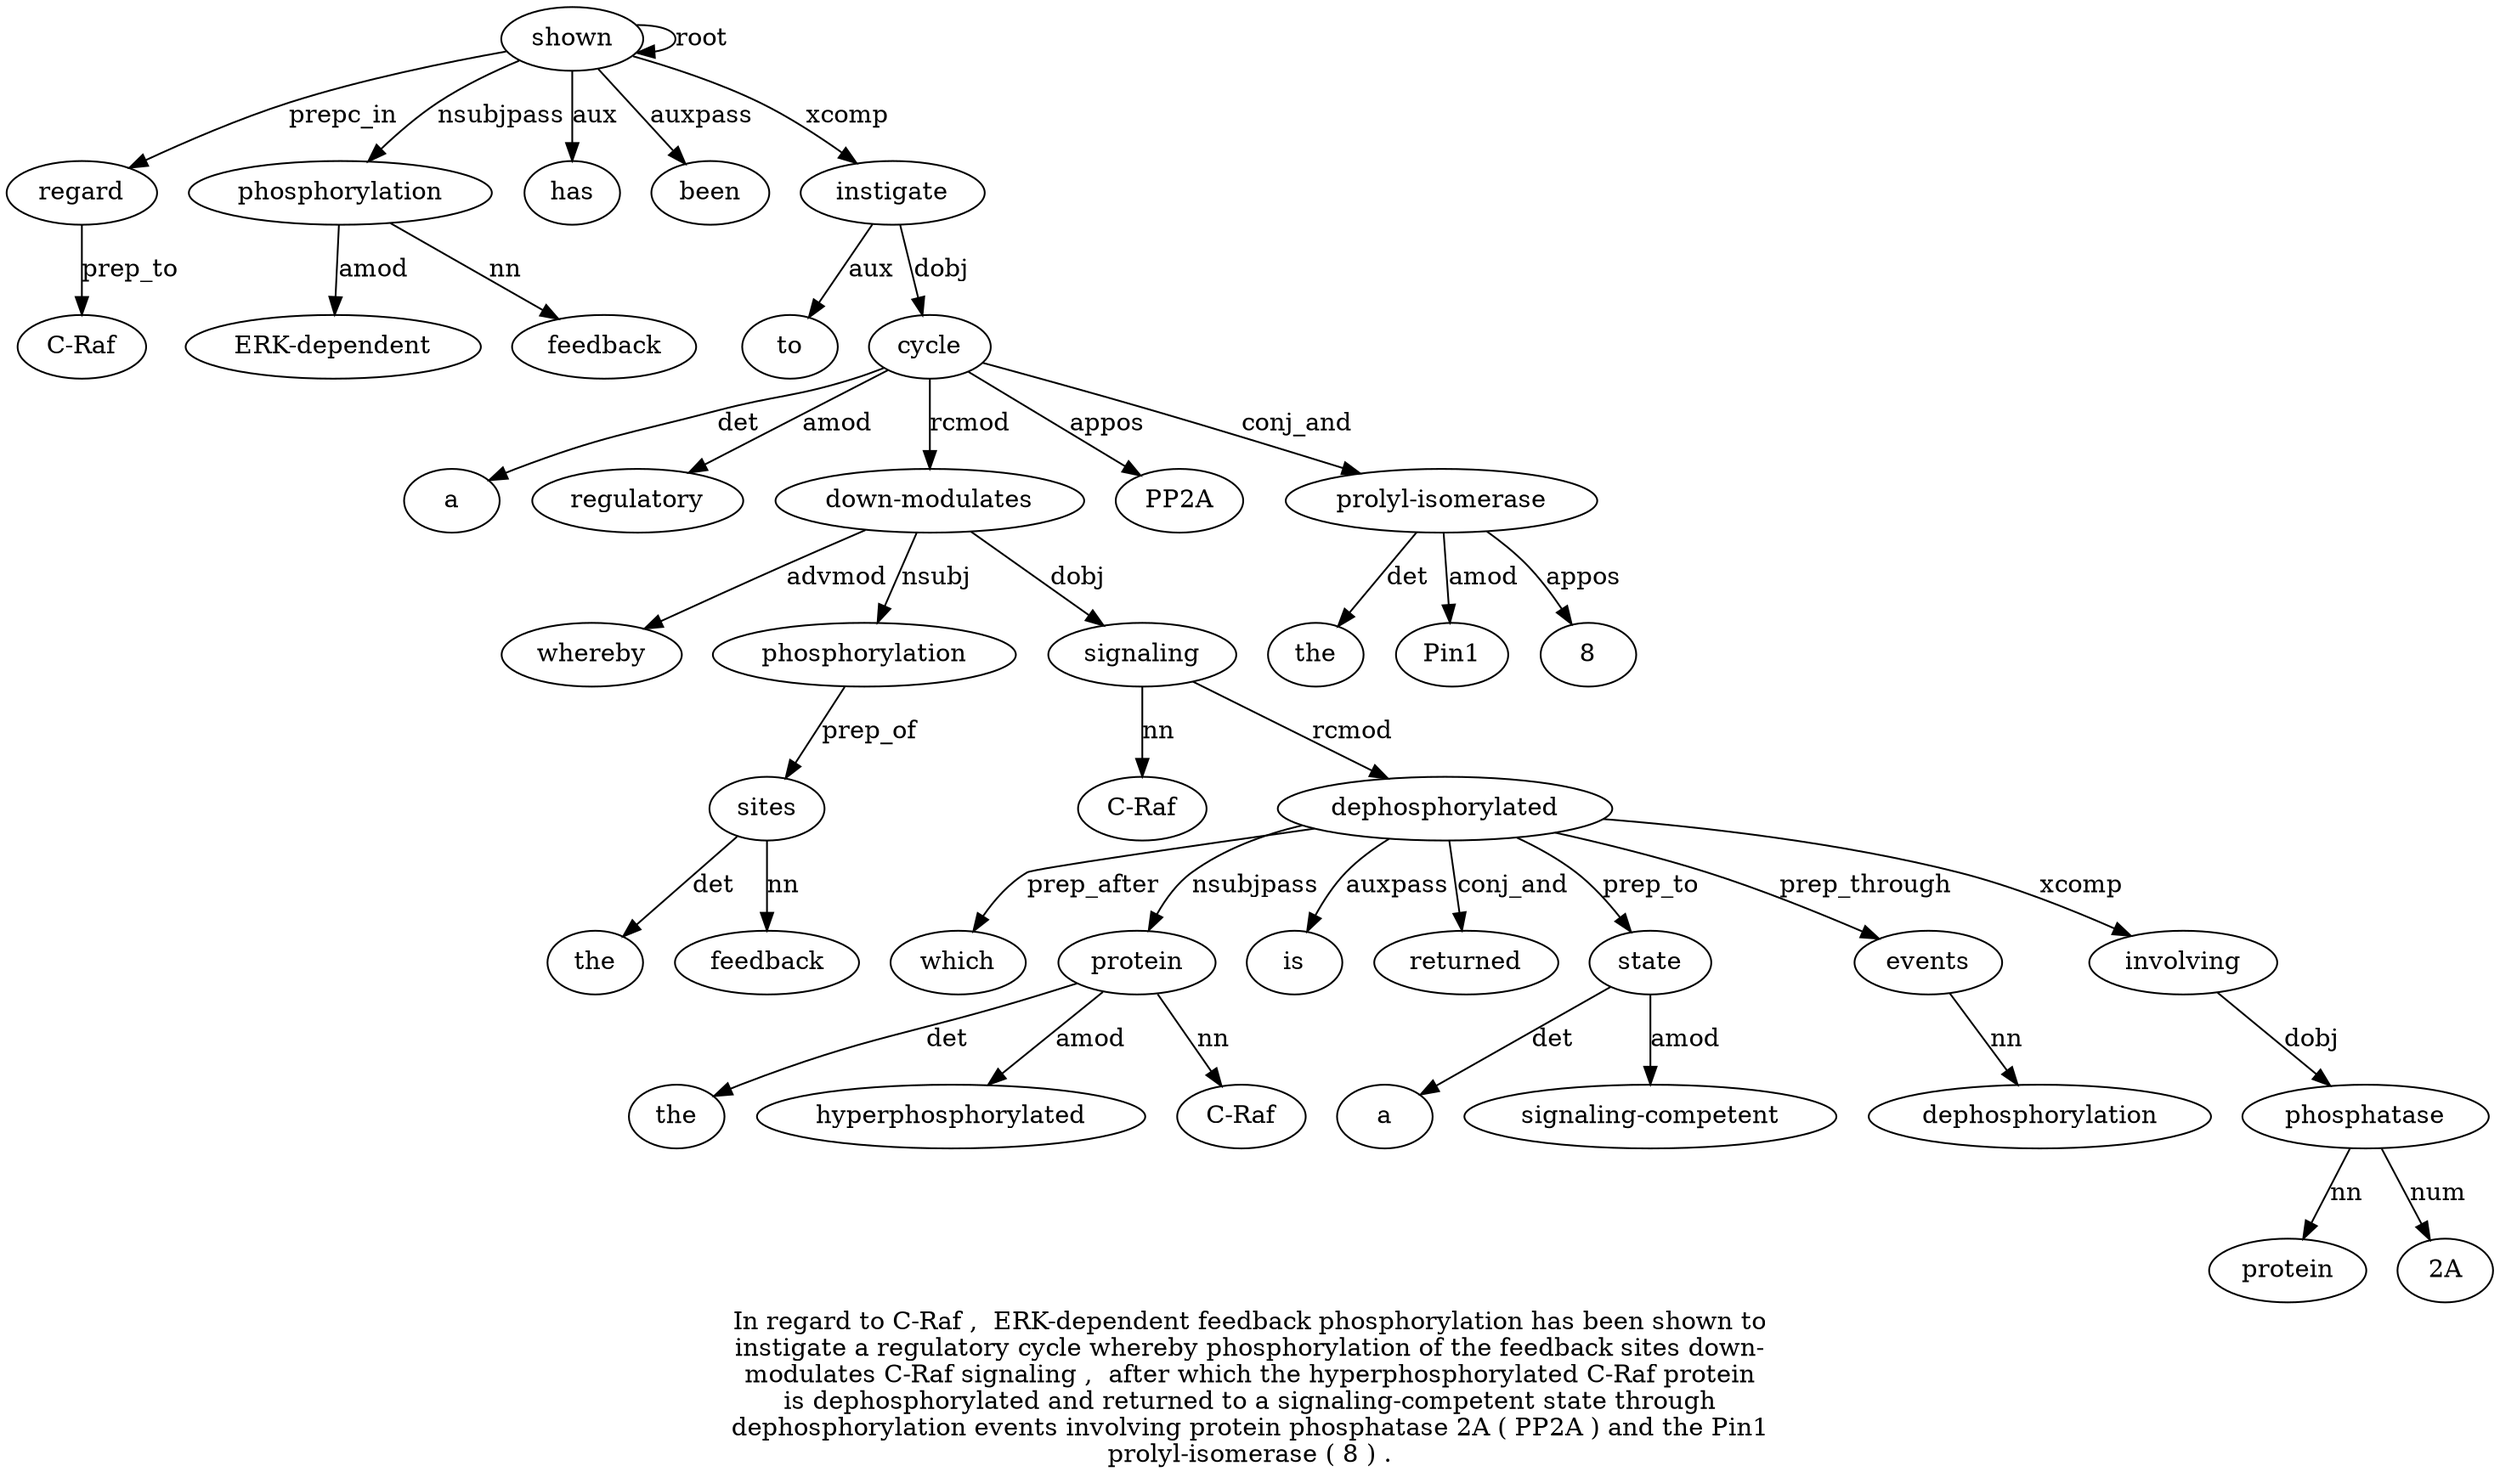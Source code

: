 digraph "In regard to C-Raf ,  ERK-dependent feedback phosphorylation has been shown to instigate a regulatory cycle whereby phosphorylation of the feedback sites down-modulates C-Raf signaling ,  after which the hyperphosphorylated C-Raf protein is dephosphorylated and returned to a signaling-competent state through dephosphorylation events involving protein phosphatase 2A ( PP2A ) and the Pin1 prolyl-isomerase ( 8 ) ." {
label="In regard to C-Raf ,  ERK-dependent feedback phosphorylation has been shown to
instigate a regulatory cycle whereby phosphorylation of the feedback sites down-
modulates C-Raf signaling ,  after which the hyperphosphorylated C-Raf protein
is dephosphorylated and returned to a signaling-competent state through
dephosphorylation events involving protein phosphatase 2A ( PP2A ) and the Pin1
prolyl-isomerase ( 8 ) .";
shown11 [style=filled, fillcolor=white, label=shown];
regard2 [style=filled, fillcolor=white, label=regard];
shown11 -> regard2  [label=prepc_in];
"C-Raf4" [style=filled, fillcolor=white, label="C-Raf"];
regard2 -> "C-Raf4"  [label=prep_to];
phosphorylation8 [style=filled, fillcolor=white, label=phosphorylation];
"ERK-dependent6" [style=filled, fillcolor=white, label="ERK-dependent"];
phosphorylation8 -> "ERK-dependent6"  [label=amod];
feedback7 [style=filled, fillcolor=white, label=feedback];
phosphorylation8 -> feedback7  [label=nn];
shown11 -> phosphorylation8  [label=nsubjpass];
has9 [style=filled, fillcolor=white, label=has];
shown11 -> has9  [label=aux];
been10 [style=filled, fillcolor=white, label=been];
shown11 -> been10  [label=auxpass];
shown11 -> shown11  [label=root];
instigate13 [style=filled, fillcolor=white, label=instigate];
to12 [style=filled, fillcolor=white, label=to];
instigate13 -> to12  [label=aux];
shown11 -> instigate13  [label=xcomp];
cycle16 [style=filled, fillcolor=white, label=cycle];
a14 [style=filled, fillcolor=white, label=a];
cycle16 -> a14  [label=det];
regulatory15 [style=filled, fillcolor=white, label=regulatory];
cycle16 -> regulatory15  [label=amod];
instigate13 -> cycle16  [label=dobj];
"down-modulates23" [style=filled, fillcolor=white, label="down-modulates"];
whereby17 [style=filled, fillcolor=white, label=whereby];
"down-modulates23" -> whereby17  [label=advmod];
phosphorylation18 [style=filled, fillcolor=white, label=phosphorylation];
"down-modulates23" -> phosphorylation18  [label=nsubj];
sites22 [style=filled, fillcolor=white, label=sites];
the20 [style=filled, fillcolor=white, label=the];
sites22 -> the20  [label=det];
feedback21 [style=filled, fillcolor=white, label=feedback];
sites22 -> feedback21  [label=nn];
phosphorylation18 -> sites22  [label=prep_of];
cycle16 -> "down-modulates23"  [label=rcmod];
signaling25 [style=filled, fillcolor=white, label=signaling];
"C-Raf24" [style=filled, fillcolor=white, label="C-Raf"];
signaling25 -> "C-Raf24"  [label=nn];
"down-modulates23" -> signaling25  [label=dobj];
dephosphorylated34 [style=filled, fillcolor=white, label=dephosphorylated];
which28 [style=filled, fillcolor=white, label=which];
dephosphorylated34 -> which28  [label=prep_after];
protein32 [style=filled, fillcolor=white, label=protein];
the29 [style=filled, fillcolor=white, label=the];
protein32 -> the29  [label=det];
hyperphosphorylated30 [style=filled, fillcolor=white, label=hyperphosphorylated];
protein32 -> hyperphosphorylated30  [label=amod];
"C-Raf31" [style=filled, fillcolor=white, label="C-Raf"];
protein32 -> "C-Raf31"  [label=nn];
dephosphorylated34 -> protein32  [label=nsubjpass];
is33 [style=filled, fillcolor=white, label=is];
dephosphorylated34 -> is33  [label=auxpass];
signaling25 -> dephosphorylated34  [label=rcmod];
returned36 [style=filled, fillcolor=white, label=returned];
dephosphorylated34 -> returned36  [label=conj_and];
state40 [style=filled, fillcolor=white, label=state];
a38 [style=filled, fillcolor=white, label=a];
state40 -> a38  [label=det];
"signaling-competent39" [style=filled, fillcolor=white, label="signaling-competent"];
state40 -> "signaling-competent39"  [label=amod];
dephosphorylated34 -> state40  [label=prep_to];
events43 [style=filled, fillcolor=white, label=events];
dephosphorylation42 [style=filled, fillcolor=white, label=dephosphorylation];
events43 -> dephosphorylation42  [label=nn];
dephosphorylated34 -> events43  [label=prep_through];
involving44 [style=filled, fillcolor=white, label=involving];
dephosphorylated34 -> involving44  [label=xcomp];
phosphatase46 [style=filled, fillcolor=white, label=phosphatase];
protein45 [style=filled, fillcolor=white, label=protein];
phosphatase46 -> protein45  [label=nn];
involving44 -> phosphatase46  [label=dobj];
"2A47" [style=filled, fillcolor=white, label="2A"];
phosphatase46 -> "2A47"  [label=num];
PP2A49 [style=filled, fillcolor=white, label=PP2A];
cycle16 -> PP2A49  [label=appos];
"prolyl-isomerase54" [style=filled, fillcolor=white, label="prolyl-isomerase"];
the52 [style=filled, fillcolor=white, label=the];
"prolyl-isomerase54" -> the52  [label=det];
Pin153 [style=filled, fillcolor=white, label=Pin1];
"prolyl-isomerase54" -> Pin153  [label=amod];
cycle16 -> "prolyl-isomerase54"  [label=conj_and];
856 [style=filled, fillcolor=white, label=8];
"prolyl-isomerase54" -> 856  [label=appos];
}
